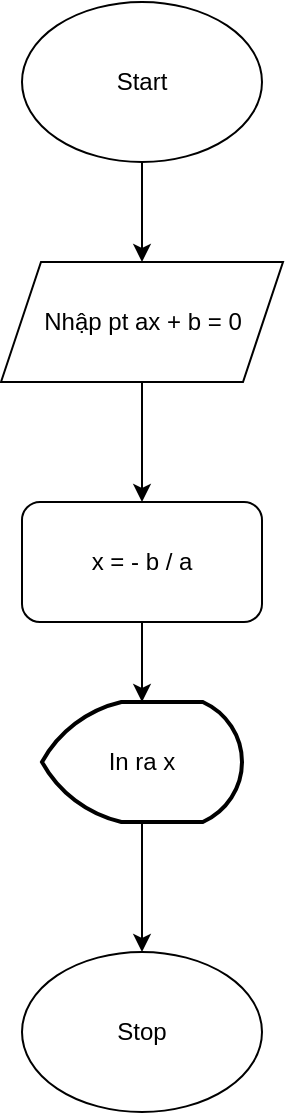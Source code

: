 <mxfile version="25.0.3">
  <diagram id="C5RBs43oDa-KdzZeNtuy" name="Page-1">
    <mxGraphModel dx="996" dy="567" grid="1" gridSize="10" guides="1" tooltips="1" connect="1" arrows="1" fold="1" page="1" pageScale="1" pageWidth="827" pageHeight="1169" math="0" shadow="0">
      <root>
        <mxCell id="WIyWlLk6GJQsqaUBKTNV-0" />
        <mxCell id="WIyWlLk6GJQsqaUBKTNV-1" parent="WIyWlLk6GJQsqaUBKTNV-0" />
        <mxCell id="1kDxsHnjOwTE97DRzntE-3" value="" style="edgeStyle=orthogonalEdgeStyle;rounded=0;orthogonalLoop=1;jettySize=auto;html=1;" edge="1" parent="WIyWlLk6GJQsqaUBKTNV-1" source="1kDxsHnjOwTE97DRzntE-0" target="1kDxsHnjOwTE97DRzntE-2">
          <mxGeometry relative="1" as="geometry" />
        </mxCell>
        <mxCell id="1kDxsHnjOwTE97DRzntE-0" value="Start" style="ellipse;whiteSpace=wrap;html=1;" vertex="1" parent="WIyWlLk6GJQsqaUBKTNV-1">
          <mxGeometry x="354" y="30" width="120" height="80" as="geometry" />
        </mxCell>
        <mxCell id="1kDxsHnjOwTE97DRzntE-1" value="Stop" style="ellipse;whiteSpace=wrap;html=1;" vertex="1" parent="WIyWlLk6GJQsqaUBKTNV-1">
          <mxGeometry x="354" y="505" width="120" height="80" as="geometry" />
        </mxCell>
        <mxCell id="1kDxsHnjOwTE97DRzntE-5" value="" style="edgeStyle=orthogonalEdgeStyle;rounded=0;orthogonalLoop=1;jettySize=auto;html=1;" edge="1" parent="WIyWlLk6GJQsqaUBKTNV-1" source="1kDxsHnjOwTE97DRzntE-2" target="1kDxsHnjOwTE97DRzntE-4">
          <mxGeometry relative="1" as="geometry" />
        </mxCell>
        <mxCell id="1kDxsHnjOwTE97DRzntE-2" value="Nhập pt ax + b = 0" style="shape=parallelogram;perimeter=parallelogramPerimeter;whiteSpace=wrap;html=1;fixedSize=1;" vertex="1" parent="WIyWlLk6GJQsqaUBKTNV-1">
          <mxGeometry x="343.5" y="160" width="141" height="60" as="geometry" />
        </mxCell>
        <mxCell id="1kDxsHnjOwTE97DRzntE-7" value="" style="edgeStyle=orthogonalEdgeStyle;rounded=0;orthogonalLoop=1;jettySize=auto;html=1;" edge="1" parent="WIyWlLk6GJQsqaUBKTNV-1" source="1kDxsHnjOwTE97DRzntE-4" target="1kDxsHnjOwTE97DRzntE-6">
          <mxGeometry relative="1" as="geometry" />
        </mxCell>
        <mxCell id="1kDxsHnjOwTE97DRzntE-4" value="x = - b / a" style="rounded=1;whiteSpace=wrap;html=1;" vertex="1" parent="WIyWlLk6GJQsqaUBKTNV-1">
          <mxGeometry x="354" y="280" width="120" height="60" as="geometry" />
        </mxCell>
        <mxCell id="1kDxsHnjOwTE97DRzntE-8" value="" style="edgeStyle=orthogonalEdgeStyle;rounded=0;orthogonalLoop=1;jettySize=auto;html=1;" edge="1" parent="WIyWlLk6GJQsqaUBKTNV-1" source="1kDxsHnjOwTE97DRzntE-6" target="1kDxsHnjOwTE97DRzntE-1">
          <mxGeometry relative="1" as="geometry" />
        </mxCell>
        <mxCell id="1kDxsHnjOwTE97DRzntE-6" value="In ra x" style="strokeWidth=2;html=1;shape=mxgraph.flowchart.display;whiteSpace=wrap;" vertex="1" parent="WIyWlLk6GJQsqaUBKTNV-1">
          <mxGeometry x="364" y="380" width="100" height="60" as="geometry" />
        </mxCell>
      </root>
    </mxGraphModel>
  </diagram>
</mxfile>
